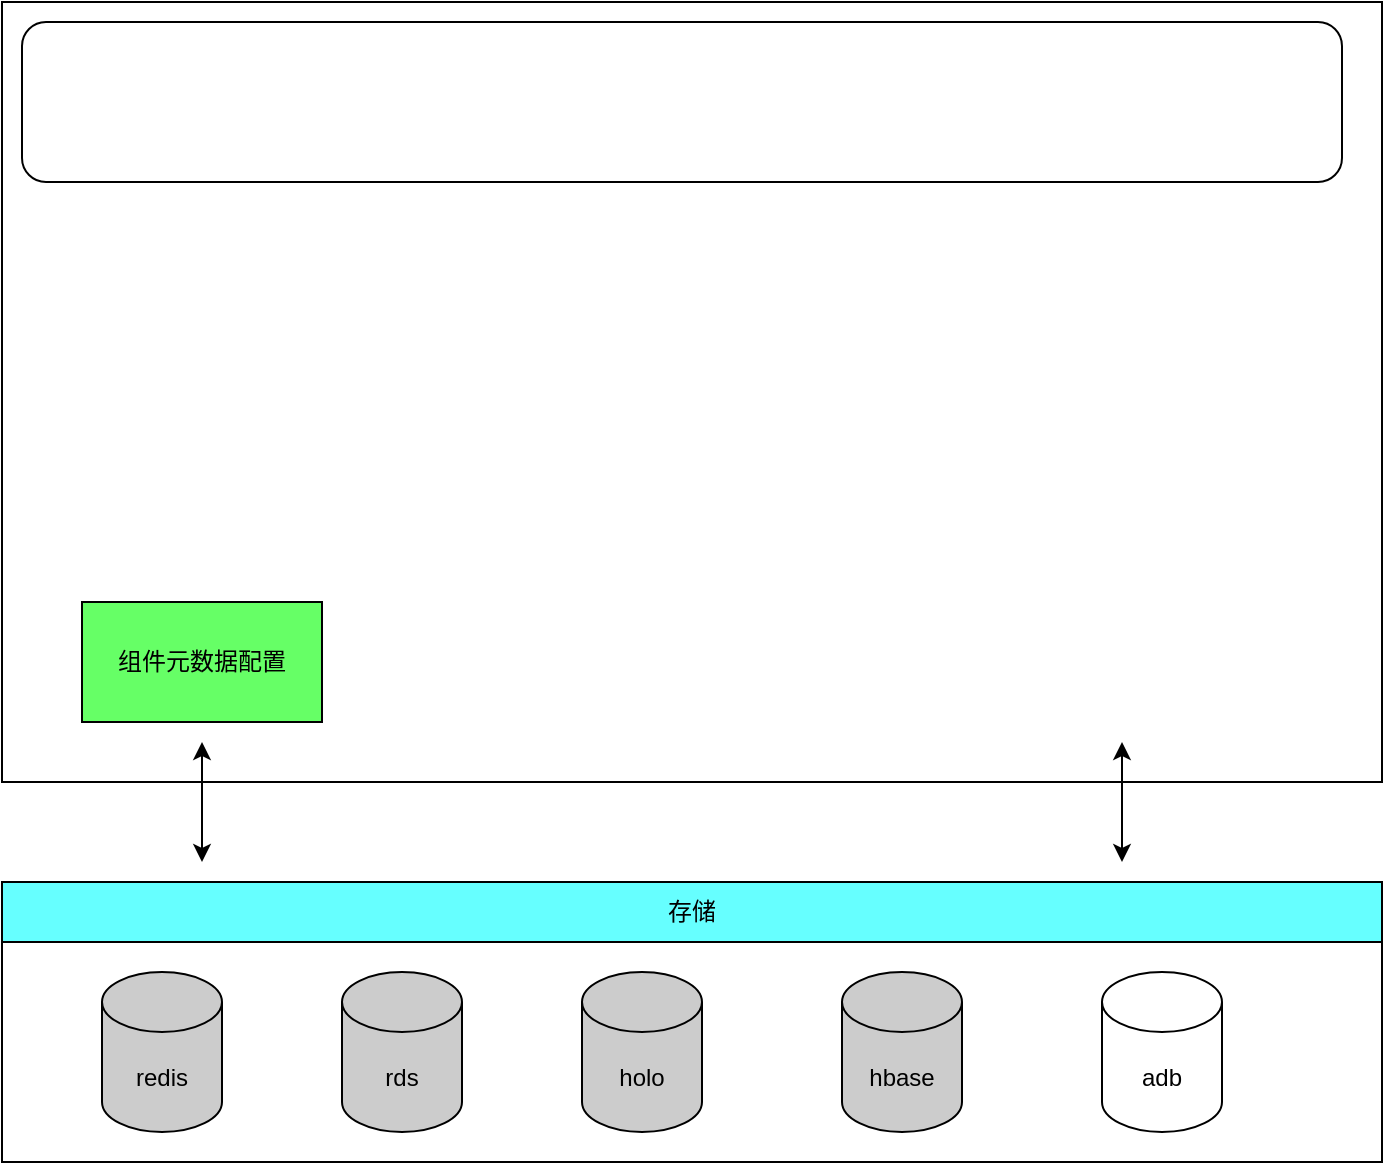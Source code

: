 <mxfile version="15.2.7" type="github">
  <diagram id="EZFxipF9WW0kz-BHjYni" name="Page-1">
    <mxGraphModel dx="706" dy="746" grid="1" gridSize="10" guides="1" tooltips="1" connect="1" arrows="1" fold="1" page="1" pageScale="1" pageWidth="1654" pageHeight="1169" math="0" shadow="0">
      <root>
        <mxCell id="0" />
        <mxCell id="1" parent="0" />
        <mxCell id="MM4fSGyf_s-kWATPK-MF-2" value="" style="rounded=0;whiteSpace=wrap;html=1;" vertex="1" parent="1">
          <mxGeometry x="460" y="830" width="690" height="110" as="geometry" />
        </mxCell>
        <mxCell id="MM4fSGyf_s-kWATPK-MF-1" value="redis" style="shape=cylinder3;whiteSpace=wrap;html=1;boundedLbl=1;backgroundOutline=1;size=15;fillColor=#CCCCCC;" vertex="1" parent="1">
          <mxGeometry x="510" y="845" width="60" height="80" as="geometry" />
        </mxCell>
        <mxCell id="MM4fSGyf_s-kWATPK-MF-3" value="存储" style="rounded=0;whiteSpace=wrap;html=1;fillColor=#66FFFF;" vertex="1" parent="1">
          <mxGeometry x="460" y="800" width="690" height="30" as="geometry" />
        </mxCell>
        <mxCell id="MM4fSGyf_s-kWATPK-MF-4" value="rds" style="shape=cylinder3;whiteSpace=wrap;html=1;boundedLbl=1;backgroundOutline=1;size=15;fillColor=#CCCCCC;" vertex="1" parent="1">
          <mxGeometry x="630" y="845" width="60" height="80" as="geometry" />
        </mxCell>
        <mxCell id="MM4fSGyf_s-kWATPK-MF-5" value="holo" style="shape=cylinder3;whiteSpace=wrap;html=1;boundedLbl=1;backgroundOutline=1;size=15;fillColor=#CCCCCC;" vertex="1" parent="1">
          <mxGeometry x="750" y="845" width="60" height="80" as="geometry" />
        </mxCell>
        <mxCell id="MM4fSGyf_s-kWATPK-MF-6" value="hbase" style="shape=cylinder3;whiteSpace=wrap;html=1;boundedLbl=1;backgroundOutline=1;size=15;fillColor=#CCCCCC;" vertex="1" parent="1">
          <mxGeometry x="880" y="845" width="60" height="80" as="geometry" />
        </mxCell>
        <mxCell id="MM4fSGyf_s-kWATPK-MF-7" value="adb" style="shape=cylinder3;whiteSpace=wrap;html=1;boundedLbl=1;backgroundOutline=1;size=15;fillColor=none;" vertex="1" parent="1">
          <mxGeometry x="1010" y="845" width="60" height="80" as="geometry" />
        </mxCell>
        <mxCell id="MM4fSGyf_s-kWATPK-MF-9" value="" style="endArrow=classic;startArrow=classic;html=1;" edge="1" parent="1">
          <mxGeometry width="50" height="50" relative="1" as="geometry">
            <mxPoint x="560" y="790" as="sourcePoint" />
            <mxPoint x="560" y="730" as="targetPoint" />
          </mxGeometry>
        </mxCell>
        <mxCell id="MM4fSGyf_s-kWATPK-MF-10" value="" style="rounded=0;whiteSpace=wrap;html=1;fillColor=none;" vertex="1" parent="1">
          <mxGeometry x="460" y="360" width="690" height="390" as="geometry" />
        </mxCell>
        <mxCell id="MM4fSGyf_s-kWATPK-MF-11" value="" style="endArrow=classic;startArrow=classic;html=1;" edge="1" parent="1">
          <mxGeometry width="50" height="50" relative="1" as="geometry">
            <mxPoint x="1020" y="790" as="sourcePoint" />
            <mxPoint x="1020" y="730" as="targetPoint" />
          </mxGeometry>
        </mxCell>
        <mxCell id="MM4fSGyf_s-kWATPK-MF-12" value="组件元数据配置" style="rounded=0;whiteSpace=wrap;html=1;fillColor=#66FF66;" vertex="1" parent="1">
          <mxGeometry x="500" y="660" width="120" height="60" as="geometry" />
        </mxCell>
        <mxCell id="MM4fSGyf_s-kWATPK-MF-14" value="" style="rounded=1;whiteSpace=wrap;html=1;fillColor=none;" vertex="1" parent="1">
          <mxGeometry x="470" y="370" width="660" height="80" as="geometry" />
        </mxCell>
      </root>
    </mxGraphModel>
  </diagram>
</mxfile>
